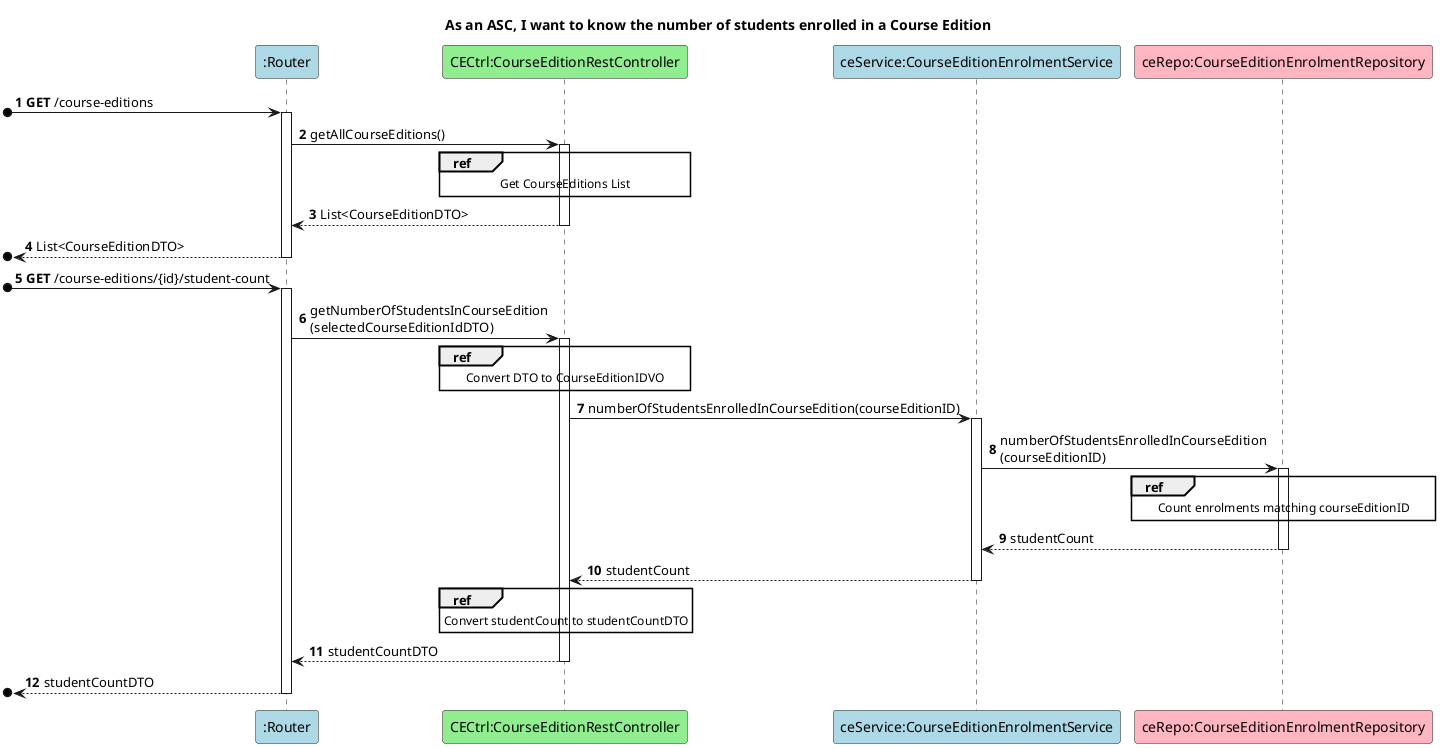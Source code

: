 @startuml

autonumber

title As an ASC, I want to know the number of students enrolled in a Course Edition

participant ":Router" as UI #lightblue
participant "CECtrl:CourseEditionRestController" as ceC #lightgreen
participant "ceService:CourseEditionEnrolmentService" as S #lightblue
participant "ceRepo:CourseEditionEnrolmentRepository" as R #lightpink

[o-> UI ++: **GET** /course-editions

UI -> ceC ++: getAllCourseEditions()

ref over ceC
    Get CourseEditions List
end ref

ceC --> UI --: List<CourseEditionDTO>
[o<-- UI --: List<CourseEditionDTO>

[o-> UI ++ : **GET** /course-editions/{id}/student-count

UI -> ceC ++ : getNumberOfStudentsInCourseEdition\n(selectedCourseEditionIdDTO)

ref over ceC
    Convert DTO to CourseEditionIDVO
end ref

ceC -> S ++ : numberOfStudentsEnrolledInCourseEdition(courseEditionID)

S -> R ++ : numberOfStudentsEnrolledInCourseEdition\n(courseEditionID)

ref over R
    Count enrolments matching courseEditionID
end ref

R --> S --: studentCount
S --> ceC --: studentCount

ref over ceC
    Convert studentCount to studentCountDTO
end ref

ceC --> UI --: studentCountDTO
[o<-- UI --: studentCountDTO

@enduml